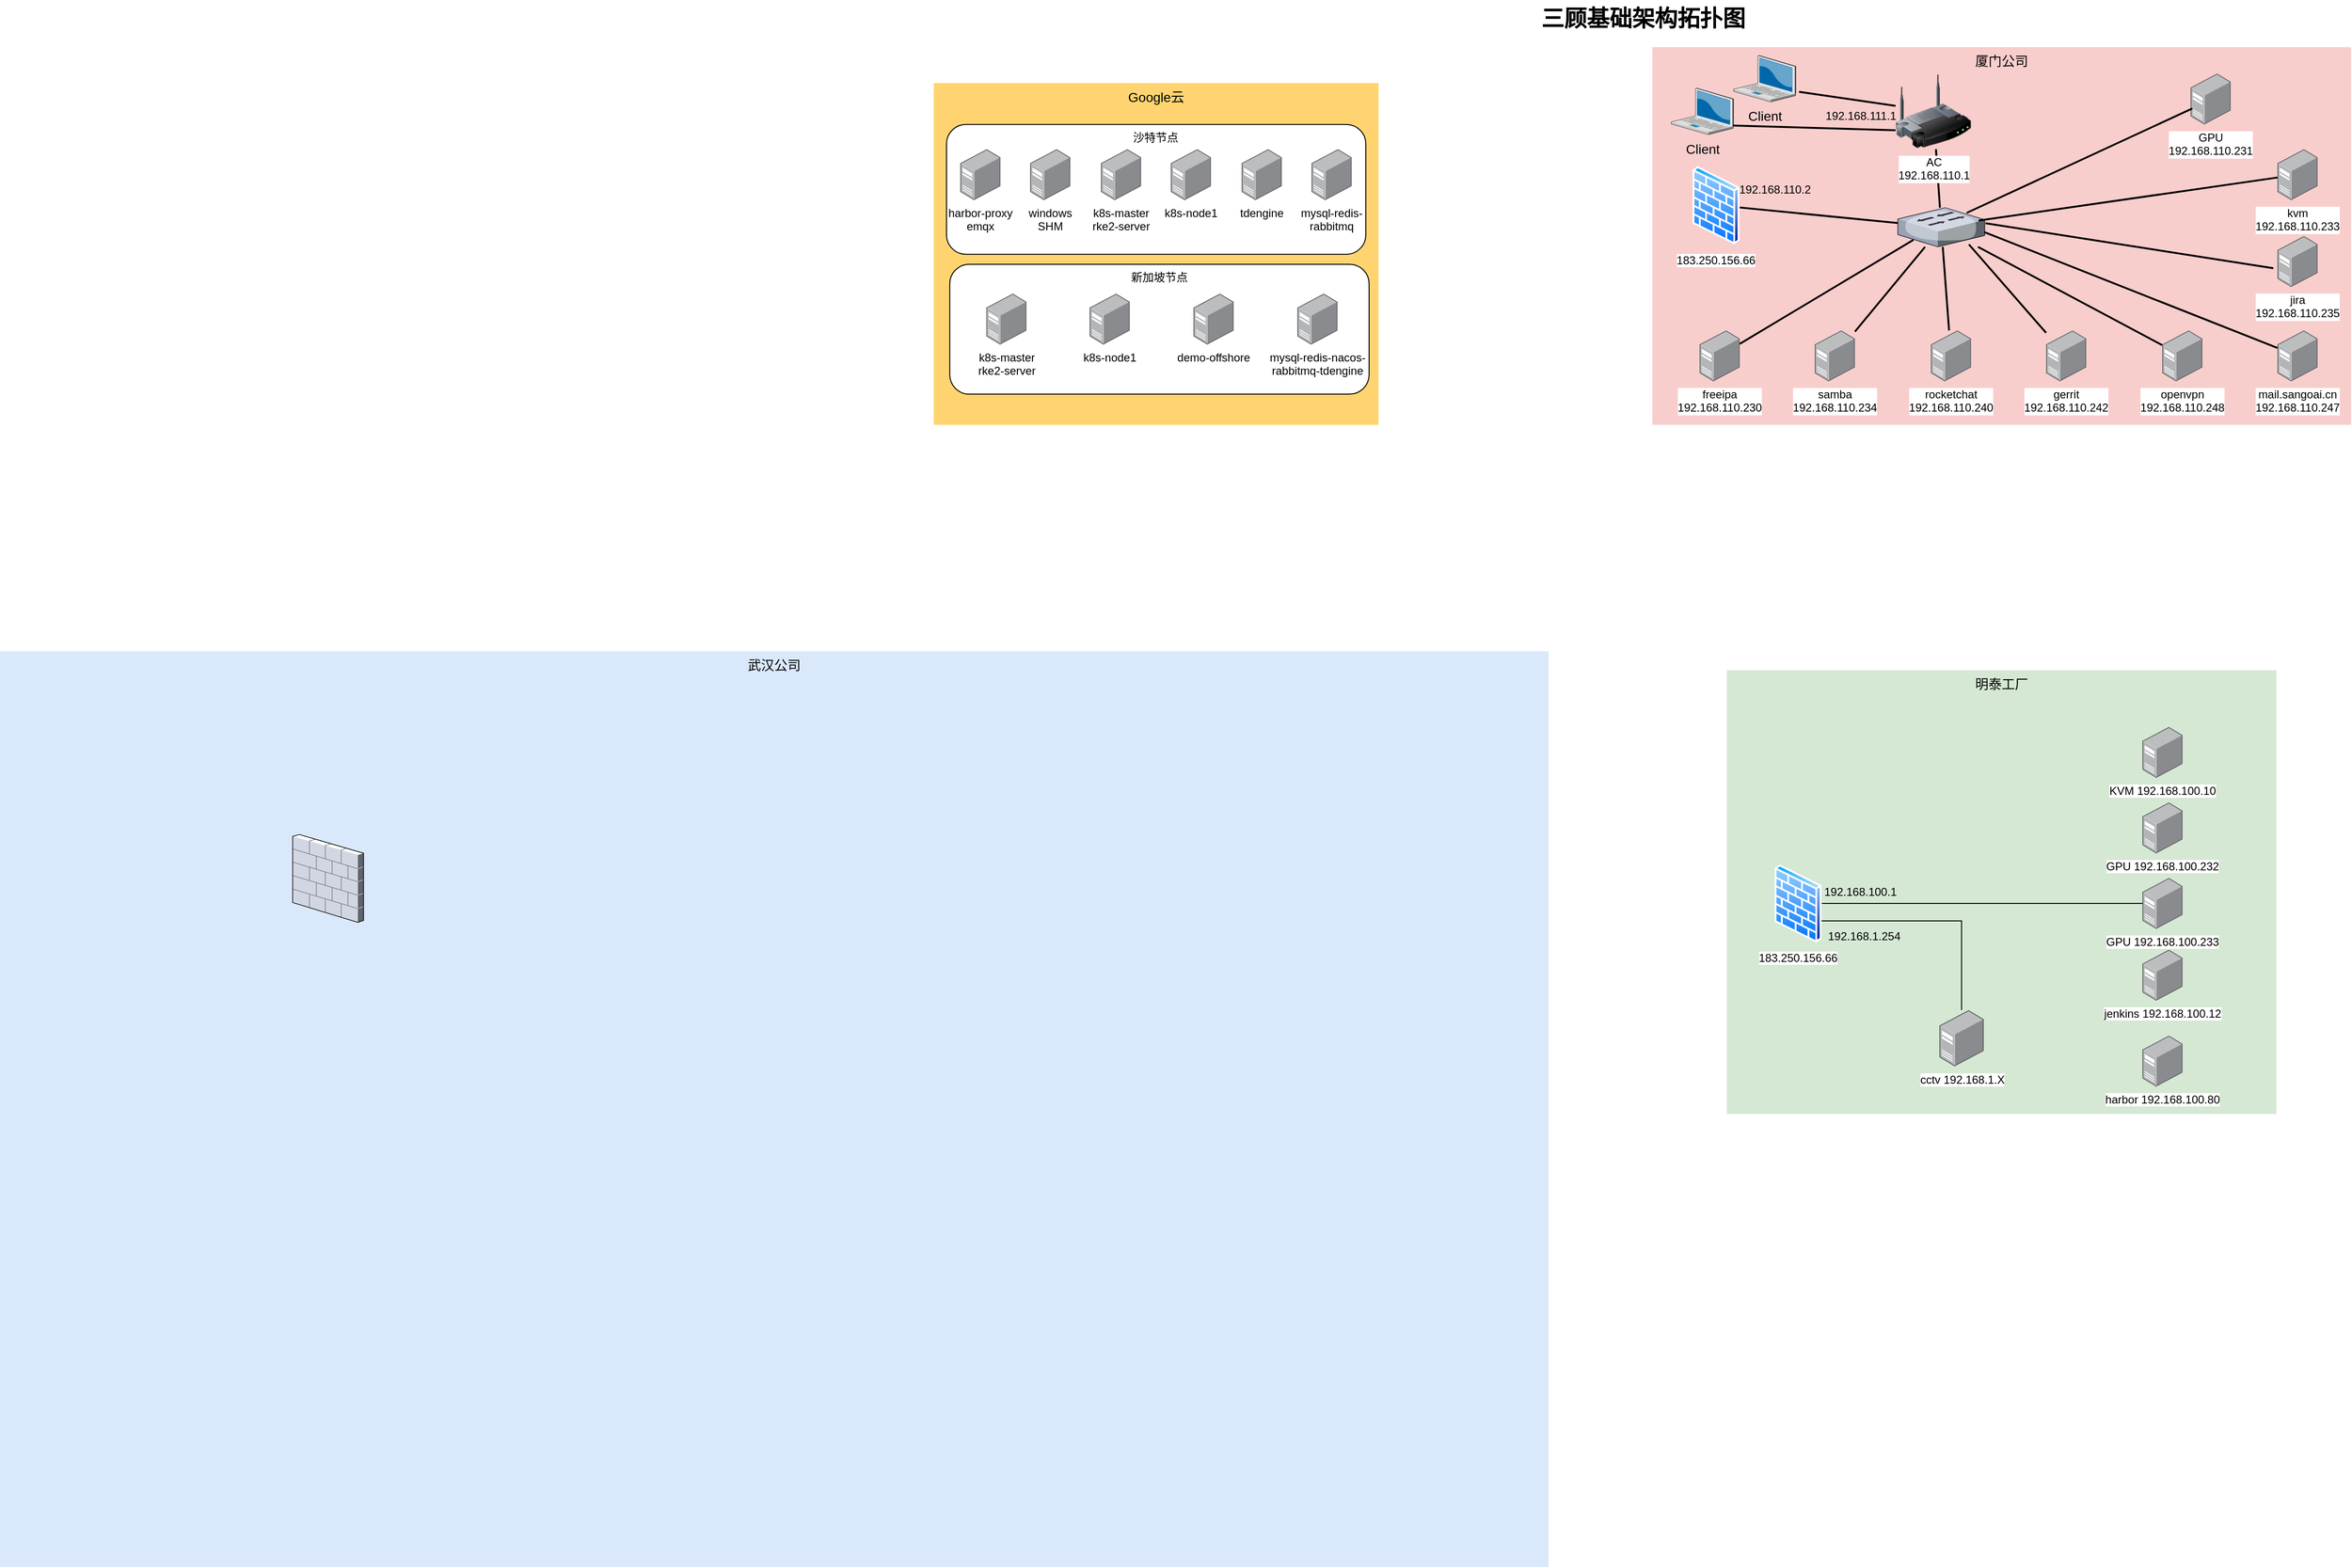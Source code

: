 <mxfile version="24.7.14">
  <diagram name="Page-1" id="sIqW20rJxdNXZ52dNXJ8">
    <mxGraphModel dx="3033" dy="1223" grid="1" gridSize="10" guides="1" tooltips="1" connect="1" arrows="1" fold="1" page="1" pageScale="1" pageWidth="827" pageHeight="1169" math="0" shadow="0">
      <root>
        <mxCell id="0" />
        <mxCell id="1" parent="0" />
        <mxCell id="-dxQjDYS7bWkE5Er575O-1" value="Google云" style="whiteSpace=wrap;html=1;fillColor=#FFD470;gradientColor=none;fontSize=14;strokeColor=none;verticalAlign=top;" vertex="1" parent="1">
          <mxGeometry x="179" y="98" width="471" height="362" as="geometry" />
        </mxCell>
        <mxCell id="-dxQjDYS7bWkE5Er575O-2" value="新加坡节点" style="rounded=1;whiteSpace=wrap;html=1;verticalAlign=top;" vertex="1" parent="1">
          <mxGeometry x="195.9" y="290" width="444.1" height="137.5" as="geometry" />
        </mxCell>
        <mxCell id="-dxQjDYS7bWkE5Er575O-3" value="沙特节点" style="rounded=1;whiteSpace=wrap;html=1;verticalAlign=top;" vertex="1" parent="1">
          <mxGeometry x="192.45" y="141.85" width="444.1" height="137.5" as="geometry" />
        </mxCell>
        <mxCell id="-dxQjDYS7bWkE5Er575O-4" value="厦门公司" style="whiteSpace=wrap;html=1;fillColor=#f8cecc;fontSize=14;strokeColor=none;verticalAlign=top;" vertex="1" parent="1">
          <mxGeometry x="940" y="60" width="740" height="400" as="geometry" />
        </mxCell>
        <mxCell id="-dxQjDYS7bWkE5Er575O-5" value="明泰工厂" style="whiteSpace=wrap;html=1;fillColor=#d5e8d4;fontSize=14;strokeColor=none;verticalAlign=top;" vertex="1" parent="1">
          <mxGeometry x="1019" y="720" width="582" height="470" as="geometry" />
        </mxCell>
        <mxCell id="-dxQjDYS7bWkE5Er575O-6" value="武汉公司" style="whiteSpace=wrap;html=1;fillColor=#dae8fc;fontSize=14;strokeColor=none;verticalAlign=top;" vertex="1" parent="1">
          <mxGeometry x="-810" y="700" width="1640" height="970" as="geometry" />
        </mxCell>
        <mxCell id="-dxQjDYS7bWkE5Er575O-10" value="" style="verticalLabelPosition=bottom;aspect=fixed;html=1;verticalAlign=top;strokeColor=none;shape=mxgraph.citrix.firewall;fillColor=#66B2FF;gradientColor=#0066CC;fontSize=14;" vertex="1" parent="1">
          <mxGeometry x="-500" y="894" width="75" height="93" as="geometry" />
        </mxCell>
        <mxCell id="-dxQjDYS7bWkE5Er575O-11" style="edgeStyle=none;rounded=0;html=1;startSize=10;endSize=10;jettySize=auto;orthogonalLoop=1;fontSize=14;endArrow=none;endFill=0;strokeWidth=2;" edge="1" parent="1" source="-dxQjDYS7bWkE5Er575O-14" target="-dxQjDYS7bWkE5Er575O-44">
          <mxGeometry relative="1" as="geometry">
            <mxPoint x="1061.0" y="217.959" as="targetPoint" />
          </mxGeometry>
        </mxCell>
        <mxCell id="-dxQjDYS7bWkE5Er575O-12" style="edgeStyle=none;rounded=0;html=1;startSize=10;endSize=10;jettySize=auto;orthogonalLoop=1;fontSize=14;endArrow=none;endFill=0;strokeWidth=2;" edge="1" parent="1" source="-dxQjDYS7bWkE5Er575O-14" target="-dxQjDYS7bWkE5Er575O-39">
          <mxGeometry relative="1" as="geometry">
            <mxPoint x="1284" y="221" as="targetPoint" />
          </mxGeometry>
        </mxCell>
        <mxCell id="-dxQjDYS7bWkE5Er575O-13" style="edgeStyle=none;rounded=0;html=1;startSize=10;endSize=10;jettySize=auto;orthogonalLoop=1;fontSize=14;endArrow=none;endFill=0;strokeWidth=2;exitX=0;exitY=0.75;exitDx=0;exitDy=0;entryX=0.045;entryY=0.768;entryDx=0;entryDy=0;entryPerimeter=0;" edge="1" parent="1" source="-dxQjDYS7bWkE5Er575O-39" target="-dxQjDYS7bWkE5Er575O-40">
          <mxGeometry relative="1" as="geometry">
            <mxPoint x="1470" y="192.013" as="targetPoint" />
          </mxGeometry>
        </mxCell>
        <mxCell id="-dxQjDYS7bWkE5Er575O-14" value="" style="verticalLabelPosition=bottom;aspect=fixed;html=1;verticalAlign=top;strokeColor=none;shape=mxgraph.citrix.switch;fillColor=#66B2FF;gradientColor=#0066CC;fontSize=14;" vertex="1" parent="1">
          <mxGeometry x="1200" y="230" width="92" height="41.5" as="geometry" />
        </mxCell>
        <mxCell id="-dxQjDYS7bWkE5Er575O-15" value="三顾基础架构拓扑图" style="text;strokeColor=none;fillColor=none;html=1;fontSize=24;fontStyle=1;verticalAlign=middle;align=center;" vertex="1" parent="1">
          <mxGeometry x="499" y="10" width="861" height="40" as="geometry" />
        </mxCell>
        <mxCell id="-dxQjDYS7bWkE5Er575O-17" value="" style="edgeStyle=orthogonalEdgeStyle;rounded=0;orthogonalLoop=1;jettySize=auto;html=1;entryX=1;entryY=0.75;entryDx=0;entryDy=0;endArrow=none;endFill=0;" edge="1" parent="1" source="-dxQjDYS7bWkE5Er575O-18" target="-dxQjDYS7bWkE5Er575O-60">
          <mxGeometry relative="1" as="geometry">
            <mxPoint x="1267.5" y="1000" as="targetPoint" />
            <Array as="points">
              <mxPoint x="1268" y="985" />
            </Array>
          </mxGeometry>
        </mxCell>
        <mxCell id="-dxQjDYS7bWkE5Er575O-18" value="cctv 192.168.1.X" style="image;points=[];aspect=fixed;html=1;align=center;shadow=0;dashed=0;image=img/lib/allied_telesis/computer_and_terminals/Server_Desktop.svg;" vertex="1" parent="1">
          <mxGeometry x="1244" y="1080" width="47" height="59.58" as="geometry" />
        </mxCell>
        <mxCell id="-dxQjDYS7bWkE5Er575O-19" value="GPU 192.168.100.232" style="image;points=[];aspect=fixed;html=1;align=center;shadow=0;dashed=0;image=img/lib/allied_telesis/computer_and_terminals/Server_Desktop.svg;" vertex="1" parent="1">
          <mxGeometry x="1459" y="860" width="42.6" height="54" as="geometry" />
        </mxCell>
        <mxCell id="-dxQjDYS7bWkE5Er575O-20" value="harbor 192.168.100.80" style="image;points=[];aspect=fixed;html=1;align=center;shadow=0;dashed=0;image=img/lib/allied_telesis/computer_and_terminals/Server_Desktop.svg;" vertex="1" parent="1">
          <mxGeometry x="1459" y="1107" width="42.6" height="54" as="geometry" />
        </mxCell>
        <mxCell id="-dxQjDYS7bWkE5Er575O-21" value="jenkins 192.168.100.12" style="image;points=[];aspect=fixed;html=1;align=center;shadow=0;dashed=0;image=img/lib/allied_telesis/computer_and_terminals/Server_Desktop.svg;" vertex="1" parent="1">
          <mxGeometry x="1459" y="1016" width="42.6" height="54" as="geometry" />
        </mxCell>
        <mxCell id="-dxQjDYS7bWkE5Er575O-22" value="" style="edgeStyle=orthogonalEdgeStyle;rounded=0;orthogonalLoop=1;jettySize=auto;html=1;endArrow=none;endFill=0;" edge="1" parent="1" source="-dxQjDYS7bWkE5Er575O-23" target="-dxQjDYS7bWkE5Er575O-60">
          <mxGeometry relative="1" as="geometry">
            <mxPoint x="1379.0" y="967" as="targetPoint" />
          </mxGeometry>
        </mxCell>
        <mxCell id="-dxQjDYS7bWkE5Er575O-23" value="GPU 192.168.100.233" style="image;points=[];aspect=fixed;html=1;align=center;shadow=0;dashed=0;image=img/lib/allied_telesis/computer_and_terminals/Server_Desktop.svg;" vertex="1" parent="1">
          <mxGeometry x="1459" y="940" width="42.6" height="54" as="geometry" />
        </mxCell>
        <mxCell id="-dxQjDYS7bWkE5Er575O-24" value="KVM 192.168.100.10" style="image;points=[];aspect=fixed;html=1;align=center;shadow=0;dashed=0;image=img/lib/allied_telesis/computer_and_terminals/Server_Desktop.svg;" vertex="1" parent="1">
          <mxGeometry x="1459" y="780" width="42.6" height="54" as="geometry" />
        </mxCell>
        <mxCell id="-dxQjDYS7bWkE5Er575O-25" value="freeipa&lt;div&gt;192.168.110.230&lt;/div&gt;" style="image;points=[];aspect=fixed;html=1;align=center;shadow=0;dashed=0;image=img/lib/allied_telesis/computer_and_terminals/Server_Desktop.svg;" vertex="1" parent="1">
          <mxGeometry x="990" y="360" width="42.6" height="54" as="geometry" />
        </mxCell>
        <mxCell id="-dxQjDYS7bWkE5Er575O-26" value="rocketchat&lt;div&gt;192.168.110.240&lt;/div&gt;" style="image;points=[];aspect=fixed;html=1;align=center;shadow=0;dashed=0;image=img/lib/allied_telesis/computer_and_terminals/Server_Desktop.svg;" vertex="1" parent="1">
          <mxGeometry x="1235" y="360" width="42.6" height="54" as="geometry" />
        </mxCell>
        <mxCell id="-dxQjDYS7bWkE5Er575O-27" value="samba&lt;div&gt;192.168.110.234&lt;/div&gt;" style="image;points=[];aspect=fixed;html=1;align=center;shadow=0;dashed=0;image=img/lib/allied_telesis/computer_and_terminals/Server_Desktop.svg;" vertex="1" parent="1">
          <mxGeometry x="1112" y="360" width="42.6" height="54" as="geometry" />
        </mxCell>
        <mxCell id="-dxQjDYS7bWkE5Er575O-28" value="mail.sangoai.cn&lt;div&gt;192.168.110.247&lt;/div&gt;" style="image;points=[];aspect=fixed;html=1;align=center;shadow=0;dashed=0;image=img/lib/allied_telesis/computer_and_terminals/Server_Desktop.svg;" vertex="1" parent="1">
          <mxGeometry x="1602" y="360" width="42.6" height="54" as="geometry" />
        </mxCell>
        <mxCell id="-dxQjDYS7bWkE5Er575O-29" value="openvpn&lt;div&gt;192.168.110.248&lt;/div&gt;" style="image;points=[];aspect=fixed;html=1;align=center;shadow=0;dashed=0;image=img/lib/allied_telesis/computer_and_terminals/Server_Desktop.svg;" vertex="1" parent="1">
          <mxGeometry x="1480" y="360" width="42.6" height="54" as="geometry" />
        </mxCell>
        <mxCell id="-dxQjDYS7bWkE5Er575O-30" value="gerrit&lt;div&gt;192.168.110.242&lt;/div&gt;" style="image;points=[];aspect=fixed;html=1;align=center;shadow=0;dashed=0;image=img/lib/allied_telesis/computer_and_terminals/Server_Desktop.svg;" vertex="1" parent="1">
          <mxGeometry x="1357" y="360" width="42.6" height="54" as="geometry" />
        </mxCell>
        <mxCell id="-dxQjDYS7bWkE5Er575O-31" style="edgeStyle=none;rounded=0;html=1;startSize=10;endSize=10;jettySize=auto;orthogonalLoop=1;fontSize=14;endArrow=none;endFill=0;strokeWidth=2;exitX=0.179;exitY=0.822;exitDx=0;exitDy=0;exitPerimeter=0;" edge="1" parent="1" source="-dxQjDYS7bWkE5Er575O-14" target="-dxQjDYS7bWkE5Er575O-25">
          <mxGeometry relative="1" as="geometry">
            <mxPoint x="1207" y="262" as="sourcePoint" />
            <mxPoint x="1185" y="225" as="targetPoint" />
          </mxGeometry>
        </mxCell>
        <mxCell id="-dxQjDYS7bWkE5Er575O-32" style="edgeStyle=none;rounded=0;html=1;startSize=10;endSize=10;jettySize=auto;orthogonalLoop=1;fontSize=14;endArrow=none;endFill=0;strokeWidth=2;" edge="1" parent="1" source="-dxQjDYS7bWkE5Er575O-14" target="-dxQjDYS7bWkE5Er575O-27">
          <mxGeometry relative="1" as="geometry">
            <mxPoint x="1190" y="296" as="sourcePoint" />
            <mxPoint x="1043" y="384" as="targetPoint" />
          </mxGeometry>
        </mxCell>
        <mxCell id="-dxQjDYS7bWkE5Er575O-33" style="edgeStyle=none;rounded=0;html=1;startSize=10;endSize=10;jettySize=auto;orthogonalLoop=1;fontSize=14;endArrow=none;endFill=0;strokeWidth=2;" edge="1" parent="1" source="-dxQjDYS7bWkE5Er575O-14" target="-dxQjDYS7bWkE5Er575O-26">
          <mxGeometry relative="1" as="geometry">
            <mxPoint x="1202" y="293.5" as="sourcePoint" />
            <mxPoint x="1055" y="381.5" as="targetPoint" />
          </mxGeometry>
        </mxCell>
        <mxCell id="-dxQjDYS7bWkE5Er575O-34" style="edgeStyle=none;rounded=0;html=1;startSize=10;endSize=10;jettySize=auto;orthogonalLoop=1;fontSize=14;endArrow=none;endFill=0;strokeWidth=2;exitX=0.818;exitY=0.936;exitDx=0;exitDy=0;exitPerimeter=0;" edge="1" parent="1" source="-dxQjDYS7bWkE5Er575O-14" target="-dxQjDYS7bWkE5Er575O-30">
          <mxGeometry relative="1" as="geometry">
            <mxPoint x="1190" y="304" as="sourcePoint" />
            <mxPoint x="1065" y="391.5" as="targetPoint" />
          </mxGeometry>
        </mxCell>
        <mxCell id="-dxQjDYS7bWkE5Er575O-35" style="edgeStyle=none;rounded=0;html=1;startSize=10;endSize=10;jettySize=auto;orthogonalLoop=1;fontSize=14;endArrow=none;endFill=0;strokeWidth=2;" edge="1" parent="1" source="-dxQjDYS7bWkE5Er575O-14" target="-dxQjDYS7bWkE5Er575O-29">
          <mxGeometry relative="1" as="geometry">
            <mxPoint x="1180" y="294" as="sourcePoint" />
            <mxPoint x="1055" y="381.5" as="targetPoint" />
          </mxGeometry>
        </mxCell>
        <mxCell id="-dxQjDYS7bWkE5Er575O-36" style="edgeStyle=none;rounded=0;html=1;startSize=10;endSize=10;jettySize=auto;orthogonalLoop=1;fontSize=14;endArrow=none;endFill=0;strokeWidth=2;exitX=0.997;exitY=0.624;exitDx=0;exitDy=0;exitPerimeter=0;" edge="1" parent="1" source="-dxQjDYS7bWkE5Er575O-14" target="-dxQjDYS7bWkE5Er575O-28">
          <mxGeometry relative="1" as="geometry">
            <mxPoint x="1249" y="301" as="sourcePoint" />
            <mxPoint x="1367" y="382" as="targetPoint" />
          </mxGeometry>
        </mxCell>
        <mxCell id="-dxQjDYS7bWkE5Er575O-37" value="jira&lt;div&gt;192.168.110.235&lt;/div&gt;" style="image;points=[];aspect=fixed;html=1;align=center;shadow=0;dashed=0;image=img/lib/allied_telesis/computer_and_terminals/Server_Desktop.svg;" vertex="1" parent="1">
          <mxGeometry x="1602" y="260" width="42.6" height="54" as="geometry" />
        </mxCell>
        <mxCell id="-dxQjDYS7bWkE5Er575O-38" style="edgeStyle=none;rounded=0;html=1;startSize=10;endSize=10;jettySize=auto;orthogonalLoop=1;fontSize=14;endArrow=none;endFill=0;strokeWidth=2;entryX=-0.101;entryY=0.632;entryDx=0;entryDy=0;entryPerimeter=0;exitX=1.01;exitY=0.397;exitDx=0;exitDy=0;exitPerimeter=0;" edge="1" parent="1" source="-dxQjDYS7bWkE5Er575O-14" target="-dxQjDYS7bWkE5Er575O-37">
          <mxGeometry relative="1" as="geometry">
            <mxPoint x="1270" y="273" as="sourcePoint" />
            <mxPoint x="1612" y="391" as="targetPoint" />
          </mxGeometry>
        </mxCell>
        <mxCell id="-dxQjDYS7bWkE5Er575O-39" value="AC&lt;div&gt;192.168.110.1&lt;/div&gt;" style="image;html=1;image=img/lib/clip_art/networking/Wireless_Router_128x128.png" vertex="1" parent="1">
          <mxGeometry x="1197.6" y="88" width="80" height="80" as="geometry" />
        </mxCell>
        <mxCell id="-dxQjDYS7bWkE5Er575O-40" value="Client" style="verticalLabelPosition=bottom;aspect=fixed;html=1;verticalAlign=top;strokeColor=none;shape=mxgraph.citrix.laptop_2;fillColor=#66B2FF;gradientColor=#0066CC;fontSize=14;" vertex="1" parent="1">
          <mxGeometry x="960" y="103.39" width="66" height="49.22" as="geometry" />
        </mxCell>
        <mxCell id="-dxQjDYS7bWkE5Er575O-41" value="Client" style="verticalLabelPosition=bottom;aspect=fixed;html=1;verticalAlign=top;strokeColor=none;shape=mxgraph.citrix.laptop_2;fillColor=#66B2FF;gradientColor=#0066CC;fontSize=14;" vertex="1" parent="1">
          <mxGeometry x="1026" y="68.78" width="66" height="49.22" as="geometry" />
        </mxCell>
        <mxCell id="-dxQjDYS7bWkE5Er575O-42" style="edgeStyle=none;rounded=0;html=1;startSize=10;endSize=10;jettySize=auto;orthogonalLoop=1;fontSize=14;endArrow=none;endFill=0;strokeWidth=2;entryX=1.051;entryY=0.782;entryDx=0;entryDy=0;entryPerimeter=0;" edge="1" parent="1" source="-dxQjDYS7bWkE5Er575O-39" target="-dxQjDYS7bWkE5Er575O-41">
          <mxGeometry relative="1" as="geometry">
            <mxPoint x="1440" y="189" as="sourcePoint" />
            <mxPoint x="1573" y="226" as="targetPoint" />
          </mxGeometry>
        </mxCell>
        <mxCell id="-dxQjDYS7bWkE5Er575O-43" value="192.168.111.1" style="text;html=1;align=center;verticalAlign=middle;whiteSpace=wrap;rounded=0;" vertex="1" parent="1">
          <mxGeometry x="1131" y="118" width="60" height="30" as="geometry" />
        </mxCell>
        <mxCell id="-dxQjDYS7bWkE5Er575O-44" value="183.250.156.66" style="image;aspect=fixed;perimeter=ellipsePerimeter;html=1;align=center;shadow=0;dashed=0;spacingTop=3;image=img/lib/active_directory/firewall.svg;" vertex="1" parent="1">
          <mxGeometry x="982.1" y="185.99" width="50.5" height="82.79" as="geometry" />
        </mxCell>
        <mxCell id="-dxQjDYS7bWkE5Er575O-45" value="192.168.110.2" style="text;html=1;align=center;verticalAlign=middle;whiteSpace=wrap;rounded=0;" vertex="1" parent="1">
          <mxGeometry x="1040" y="195.6" width="60" height="30" as="geometry" />
        </mxCell>
        <mxCell id="-dxQjDYS7bWkE5Er575O-46" value="harbor-proxy&lt;div&gt;emqx&lt;/div&gt;" style="image;points=[];aspect=fixed;html=1;align=center;shadow=0;dashed=0;image=img/lib/allied_telesis/computer_and_terminals/Server_Desktop.svg;" vertex="1" parent="1">
          <mxGeometry x="207" y="168" width="42.6" height="54" as="geometry" />
        </mxCell>
        <mxCell id="-dxQjDYS7bWkE5Er575O-47" value="windows&lt;div&gt;SHM&lt;/div&gt;" style="image;points=[];aspect=fixed;html=1;align=center;shadow=0;dashed=0;image=img/lib/allied_telesis/computer_and_terminals/Server_Desktop.svg;" vertex="1" parent="1">
          <mxGeometry x="281" y="168" width="42.6" height="54" as="geometry" />
        </mxCell>
        <mxCell id="-dxQjDYS7bWkE5Er575O-48" value="k8s-master&lt;div&gt;rke2-server&lt;/div&gt;" style="image;points=[];aspect=fixed;html=1;align=center;shadow=0;dashed=0;image=img/lib/allied_telesis/computer_and_terminals/Server_Desktop.svg;" vertex="1" parent="1">
          <mxGeometry x="356" y="168" width="42.6" height="54" as="geometry" />
        </mxCell>
        <mxCell id="-dxQjDYS7bWkE5Er575O-49" value="k8s-node1" style="image;points=[];aspect=fixed;html=1;align=center;shadow=0;dashed=0;image=img/lib/allied_telesis/computer_and_terminals/Server_Desktop.svg;" vertex="1" parent="1">
          <mxGeometry x="430" y="168" width="42.6" height="54" as="geometry" />
        </mxCell>
        <mxCell id="-dxQjDYS7bWkE5Er575O-50" value="tdengine" style="image;points=[];aspect=fixed;html=1;align=center;shadow=0;dashed=0;image=img/lib/allied_telesis/computer_and_terminals/Server_Desktop.svg;" vertex="1" parent="1">
          <mxGeometry x="505" y="168" width="42.6" height="54" as="geometry" />
        </mxCell>
        <mxCell id="-dxQjDYS7bWkE5Er575O-51" value="mysql-redis-&lt;div&gt;rabbitmq&lt;/div&gt;" style="image;points=[];aspect=fixed;html=1;align=center;shadow=0;dashed=0;image=img/lib/allied_telesis/computer_and_terminals/Server_Desktop.svg;" vertex="1" parent="1">
          <mxGeometry x="579" y="168" width="42.6" height="54" as="geometry" />
        </mxCell>
        <mxCell id="-dxQjDYS7bWkE5Er575O-52" value="k8s-master&lt;div&gt;rke2-server&lt;/div&gt;" style="image;points=[];aspect=fixed;html=1;align=center;shadow=0;dashed=0;image=img/lib/allied_telesis/computer_and_terminals/Server_Desktop.svg;" vertex="1" parent="1">
          <mxGeometry x="234.6" y="321" width="42.6" height="54" as="geometry" />
        </mxCell>
        <mxCell id="-dxQjDYS7bWkE5Er575O-53" value="k8s-node1" style="image;points=[];aspect=fixed;html=1;align=center;shadow=0;dashed=0;image=img/lib/allied_telesis/computer_and_terminals/Server_Desktop.svg;" vertex="1" parent="1">
          <mxGeometry x="344" y="321" width="42.6" height="54" as="geometry" />
        </mxCell>
        <mxCell id="-dxQjDYS7bWkE5Er575O-54" value="demo-offshore" style="image;points=[];aspect=fixed;html=1;align=center;shadow=0;dashed=0;image=img/lib/allied_telesis/computer_and_terminals/Server_Desktop.svg;" vertex="1" parent="1">
          <mxGeometry x="454" y="321" width="42.6" height="54" as="geometry" />
        </mxCell>
        <mxCell id="-dxQjDYS7bWkE5Er575O-55" value="mysql-redis-nacos-&lt;div&gt;rabbitmq-tdengine&lt;/div&gt;" style="image;points=[];aspect=fixed;html=1;align=center;shadow=0;dashed=0;image=img/lib/allied_telesis/computer_and_terminals/Server_Desktop.svg;" vertex="1" parent="1">
          <mxGeometry x="564" y="321" width="42.6" height="54" as="geometry" />
        </mxCell>
        <mxCell id="-dxQjDYS7bWkE5Er575O-56" value="&lt;div&gt;kvm&lt;/div&gt;&lt;div&gt;192.168.110.233&lt;/div&gt;" style="image;points=[];aspect=fixed;html=1;align=center;shadow=0;dashed=0;image=img/lib/allied_telesis/computer_and_terminals/Server_Desktop.svg;" vertex="1" parent="1">
          <mxGeometry x="1602" y="168" width="42.6" height="54" as="geometry" />
        </mxCell>
        <mxCell id="-dxQjDYS7bWkE5Er575O-57" style="edgeStyle=none;rounded=0;html=1;startSize=10;endSize=10;jettySize=auto;orthogonalLoop=1;fontSize=14;endArrow=none;endFill=0;strokeWidth=2;exitX=0.93;exitY=0.328;exitDx=0;exitDy=0;exitPerimeter=0;" edge="1" parent="1" source="-dxQjDYS7bWkE5Er575O-14" target="-dxQjDYS7bWkE5Er575O-56">
          <mxGeometry relative="1" as="geometry">
            <mxPoint x="1234" y="239" as="sourcePoint" />
            <mxPoint x="1608" y="304" as="targetPoint" />
          </mxGeometry>
        </mxCell>
        <mxCell id="-dxQjDYS7bWkE5Er575O-58" value="&lt;div&gt;GPU&lt;/div&gt;&lt;div&gt;192.168.110.231&lt;/div&gt;" style="image;points=[];aspect=fixed;html=1;align=center;shadow=0;dashed=0;image=img/lib/allied_telesis/computer_and_terminals/Server_Desktop.svg;" vertex="1" parent="1">
          <mxGeometry x="1510" y="87.85" width="42.6" height="54" as="geometry" />
        </mxCell>
        <mxCell id="-dxQjDYS7bWkE5Er575O-59" style="edgeStyle=none;rounded=0;html=1;startSize=10;endSize=10;jettySize=auto;orthogonalLoop=1;fontSize=14;endArrow=none;endFill=0;strokeWidth=2;exitX=0.793;exitY=0.133;exitDx=0;exitDy=0;exitPerimeter=0;entryX=0.043;entryY=0.687;entryDx=0;entryDy=0;entryPerimeter=0;" edge="1" parent="1" source="-dxQjDYS7bWkE5Er575O-14" target="-dxQjDYS7bWkE5Er575O-58">
          <mxGeometry relative="1" as="geometry">
            <mxPoint x="1296" y="254" as="sourcePoint" />
            <mxPoint x="1612" y="208" as="targetPoint" />
          </mxGeometry>
        </mxCell>
        <mxCell id="-dxQjDYS7bWkE5Er575O-60" value="183.250.156.66" style="image;aspect=fixed;perimeter=ellipsePerimeter;html=1;align=center;shadow=0;dashed=0;spacingTop=3;image=img/lib/active_directory/firewall.svg;" vertex="1" parent="1">
          <mxGeometry x="1069" y="925.6" width="50.5" height="82.79" as="geometry" />
        </mxCell>
        <mxCell id="-dxQjDYS7bWkE5Er575O-61" value="192.168.100.1" style="text;html=1;align=center;verticalAlign=middle;whiteSpace=wrap;rounded=0;" vertex="1" parent="1">
          <mxGeometry x="1115.5" y="940" width="89" height="30" as="geometry" />
        </mxCell>
        <mxCell id="-dxQjDYS7bWkE5Er575O-62" value="192.168.1.254" style="text;html=1;align=center;verticalAlign=middle;whiteSpace=wrap;rounded=0;" vertex="1" parent="1">
          <mxGeometry x="1119.5" y="987" width="89" height="30" as="geometry" />
        </mxCell>
      </root>
    </mxGraphModel>
  </diagram>
</mxfile>

